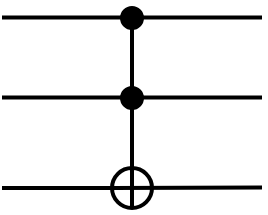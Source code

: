 <mxfile version="16.5.1" type="device"><diagram id="g2uonUtXrZit7qC1Ze8A" name="Page-1"><mxGraphModel dx="441" dy="375" grid="1" gridSize="10" guides="1" tooltips="1" connect="1" arrows="1" fold="1" page="1" pageScale="1" pageWidth="850" pageHeight="1100" math="0" shadow="0"><root><mxCell id="0"/><mxCell id="1" parent="0"/><mxCell id="vwHad-0wepq6AVGtv_Ia-3" value="" style="endArrow=none;html=1;rounded=0;strokeWidth=2;" edge="1" parent="1"><mxGeometry width="50" height="50" relative="1" as="geometry"><mxPoint x="300" y="314.8" as="sourcePoint"/><mxPoint x="360" y="314.8" as="targetPoint"/></mxGeometry></mxCell><mxCell id="vwHad-0wepq6AVGtv_Ia-5" value="" style="ellipse;whiteSpace=wrap;html=1;aspect=fixed;rotation=-45;fillColor=#000000;strokeWidth=2;" vertex="1" parent="1"><mxGeometry x="360" y="310" width="10" height="10" as="geometry"/></mxCell><mxCell id="vwHad-0wepq6AVGtv_Ia-6" value="" style="ellipse;whiteSpace=wrap;html=1;aspect=fixed;fillColor=#000000;strokeWidth=2;" vertex="1" parent="1"><mxGeometry x="360" y="350" width="10" height="10" as="geometry"/></mxCell><mxCell id="vwHad-0wepq6AVGtv_Ia-9" value="" style="endArrow=none;html=1;rounded=0;strokeWidth=2;" edge="1" parent="1"><mxGeometry width="50" height="50" relative="1" as="geometry"><mxPoint x="370" y="314.8" as="sourcePoint"/><mxPoint x="430" y="314.8" as="targetPoint"/></mxGeometry></mxCell><mxCell id="vwHad-0wepq6AVGtv_Ia-11" value="" style="endArrow=none;html=1;rounded=0;strokeWidth=2;" edge="1" parent="1"><mxGeometry width="50" height="50" relative="1" as="geometry"><mxPoint x="300" y="354.8" as="sourcePoint"/><mxPoint x="360" y="354.8" as="targetPoint"/></mxGeometry></mxCell><mxCell id="vwHad-0wepq6AVGtv_Ia-12" value="" style="endArrow=none;html=1;rounded=0;strokeWidth=2;" edge="1" parent="1"><mxGeometry width="50" height="50" relative="1" as="geometry"><mxPoint x="370" y="354.8" as="sourcePoint"/><mxPoint x="430" y="354.8" as="targetPoint"/></mxGeometry></mxCell><mxCell id="vwHad-0wepq6AVGtv_Ia-13" value="" style="endArrow=none;html=1;rounded=0;entryX=0;entryY=1;entryDx=0;entryDy=0;exitX=0.5;exitY=0;exitDx=0;exitDy=0;strokeWidth=2;" edge="1" parent="1" source="vwHad-0wepq6AVGtv_Ia-6" target="vwHad-0wepq6AVGtv_Ia-5"><mxGeometry width="50" height="50" relative="1" as="geometry"><mxPoint x="400" y="400" as="sourcePoint"/><mxPoint x="450" y="350" as="targetPoint"/></mxGeometry></mxCell><mxCell id="vwHad-0wepq6AVGtv_Ia-14" value="" style="endArrow=none;html=1;rounded=0;entryX=0;entryY=0.5;entryDx=0;entryDy=0;strokeWidth=2;" edge="1" parent="1" target="vwHad-0wepq6AVGtv_Ia-15"><mxGeometry width="50" height="50" relative="1" as="geometry"><mxPoint x="300" y="400" as="sourcePoint"/><mxPoint x="355" y="399.8" as="targetPoint"/></mxGeometry></mxCell><mxCell id="vwHad-0wepq6AVGtv_Ia-15" value="" style="ellipse;whiteSpace=wrap;html=1;aspect=fixed;strokeWidth=2;" vertex="1" parent="1"><mxGeometry x="355" y="390" width="20" height="20" as="geometry"/></mxCell><mxCell id="vwHad-0wepq6AVGtv_Ia-16" value="" style="endArrow=none;html=1;rounded=0;exitX=0;exitY=0.5;exitDx=0;exitDy=0;strokeWidth=2;" edge="1" parent="1" source="vwHad-0wepq6AVGtv_Ia-15"><mxGeometry width="50" height="50" relative="1" as="geometry"><mxPoint x="375" y="400" as="sourcePoint"/><mxPoint x="430" y="399.8" as="targetPoint"/></mxGeometry></mxCell><mxCell id="vwHad-0wepq6AVGtv_Ia-17" value="" style="endArrow=none;html=1;rounded=0;entryX=0.5;entryY=1;entryDx=0;entryDy=0;exitX=0.5;exitY=1;exitDx=0;exitDy=0;strokeWidth=2;" edge="1" parent="1" source="vwHad-0wepq6AVGtv_Ia-15" target="vwHad-0wepq6AVGtv_Ia-6"><mxGeometry width="50" height="50" relative="1" as="geometry"><mxPoint x="400" y="400" as="sourcePoint"/><mxPoint x="450" y="350" as="targetPoint"/></mxGeometry></mxCell></root></mxGraphModel></diagram></mxfile>